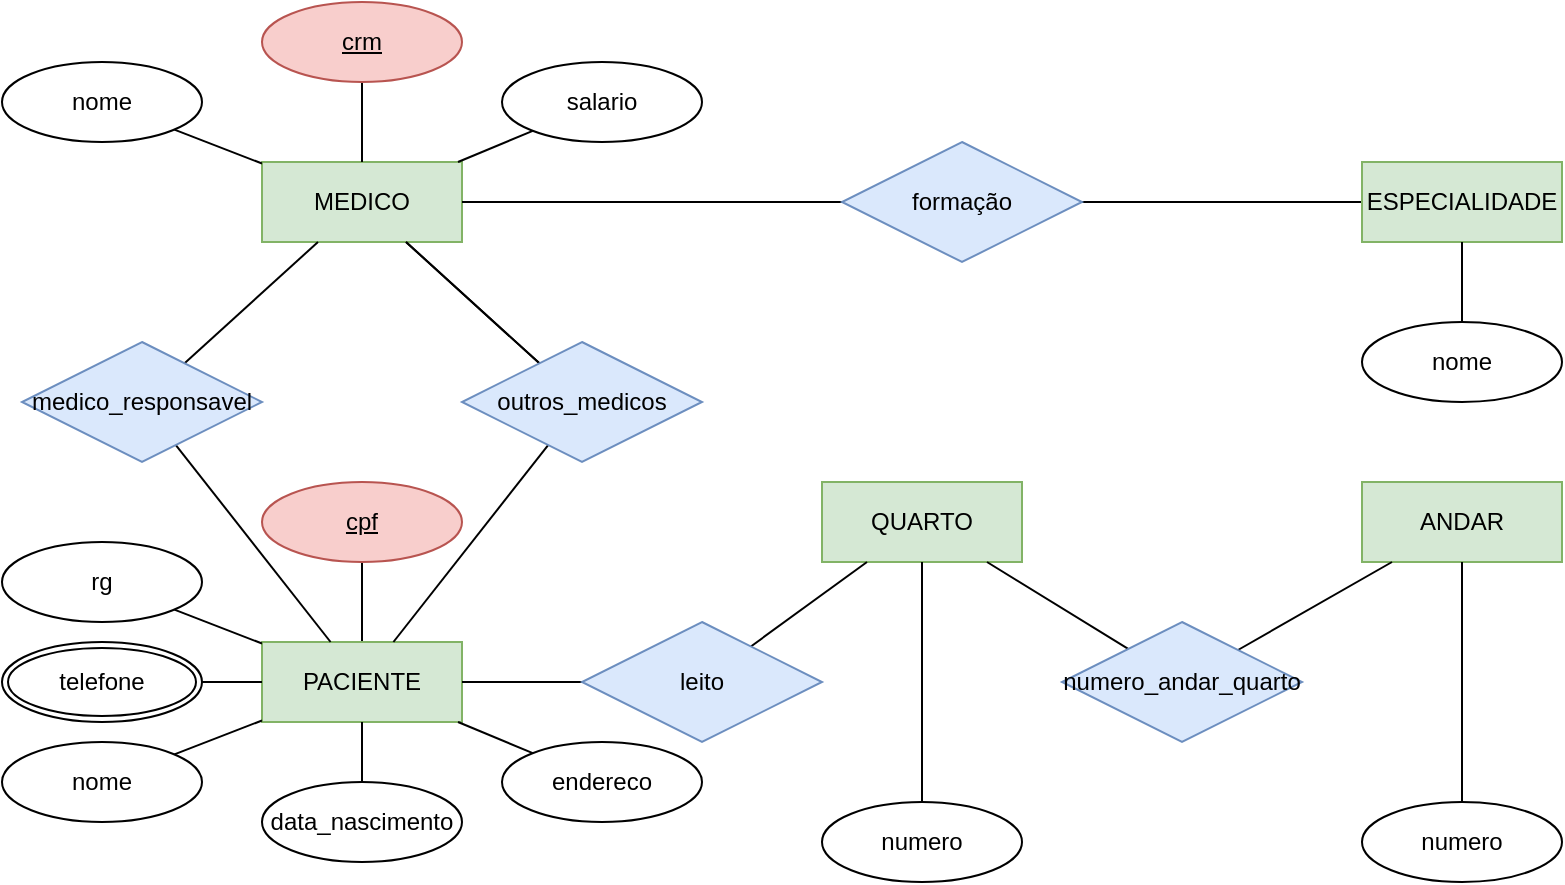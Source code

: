 <mxfile version="20.8.20" type="github">
  <diagram name="Página-1" id="lt4oC5ux750yqaEo4UEf">
    <mxGraphModel dx="1393" dy="758" grid="1" gridSize="10" guides="1" tooltips="1" connect="1" arrows="1" fold="1" page="1" pageScale="1" pageWidth="827" pageHeight="1169" math="0" shadow="0">
      <root>
        <mxCell id="0" />
        <mxCell id="1" parent="0" />
        <mxCell id="RurWiZB8BcjZz6UFfZch-28" value="MEDICO" style="whiteSpace=wrap;html=1;align=center;fillColor=#d5e8d4;strokeColor=#82b366;" parent="1" vertex="1">
          <mxGeometry x="150" y="80" width="100" height="40" as="geometry" />
        </mxCell>
        <mxCell id="RurWiZB8BcjZz6UFfZch-44" style="rounded=0;orthogonalLoop=1;jettySize=auto;html=1;endArrow=none;endFill=0;startArrow=none;startFill=0;" parent="1" source="RurWiZB8BcjZz6UFfZch-29" target="RurWiZB8BcjZz6UFfZch-38" edge="1">
          <mxGeometry relative="1" as="geometry" />
        </mxCell>
        <mxCell id="RurWiZB8BcjZz6UFfZch-29" value="PACIENTE" style="whiteSpace=wrap;html=1;align=center;fillColor=#d5e8d4;strokeColor=#82b366;" parent="1" vertex="1">
          <mxGeometry x="150" y="320" width="100" height="40" as="geometry" />
        </mxCell>
        <mxCell id="RurWiZB8BcjZz6UFfZch-50" style="edgeStyle=none;rounded=0;orthogonalLoop=1;jettySize=auto;html=1;startArrow=none;startFill=0;endArrow=none;endFill=0;" parent="1" source="RurWiZB8BcjZz6UFfZch-30" target="RurWiZB8BcjZz6UFfZch-28" edge="1">
          <mxGeometry relative="1" as="geometry" />
        </mxCell>
        <mxCell id="RurWiZB8BcjZz6UFfZch-30" value="crm" style="ellipse;whiteSpace=wrap;html=1;align=center;fontStyle=4;fillColor=#f8cecc;strokeColor=#b85450;" parent="1" vertex="1">
          <mxGeometry x="150" width="100" height="40" as="geometry" />
        </mxCell>
        <mxCell id="RurWiZB8BcjZz6UFfZch-51" style="edgeStyle=none;rounded=0;orthogonalLoop=1;jettySize=auto;html=1;startArrow=none;startFill=0;endArrow=none;endFill=0;" parent="1" source="RurWiZB8BcjZz6UFfZch-31" target="RurWiZB8BcjZz6UFfZch-28" edge="1">
          <mxGeometry relative="1" as="geometry" />
        </mxCell>
        <mxCell id="RurWiZB8BcjZz6UFfZch-31" value="nome" style="ellipse;whiteSpace=wrap;html=1;align=center;" parent="1" vertex="1">
          <mxGeometry x="20" y="30" width="100" height="40" as="geometry" />
        </mxCell>
        <mxCell id="RurWiZB8BcjZz6UFfZch-52" style="edgeStyle=none;rounded=0;orthogonalLoop=1;jettySize=auto;html=1;startArrow=none;startFill=0;endArrow=none;endFill=0;" parent="1" source="RurWiZB8BcjZz6UFfZch-32" target="RurWiZB8BcjZz6UFfZch-28" edge="1">
          <mxGeometry relative="1" as="geometry" />
        </mxCell>
        <mxCell id="RurWiZB8BcjZz6UFfZch-32" value="salario" style="ellipse;whiteSpace=wrap;html=1;align=center;" parent="1" vertex="1">
          <mxGeometry x="270" y="30" width="100" height="40" as="geometry" />
        </mxCell>
        <mxCell id="RurWiZB8BcjZz6UFfZch-53" style="edgeStyle=none;rounded=0;orthogonalLoop=1;jettySize=auto;html=1;startArrow=none;startFill=0;endArrow=none;endFill=0;" parent="1" source="RurWiZB8BcjZz6UFfZch-62" target="RurWiZB8BcjZz6UFfZch-28" edge="1">
          <mxGeometry relative="1" as="geometry" />
        </mxCell>
        <mxCell id="RurWiZB8BcjZz6UFfZch-45" style="edgeStyle=none;rounded=0;orthogonalLoop=1;jettySize=auto;html=1;startArrow=none;startFill=0;endArrow=none;endFill=0;" parent="1" source="RurWiZB8BcjZz6UFfZch-35" target="RurWiZB8BcjZz6UFfZch-29" edge="1">
          <mxGeometry relative="1" as="geometry" />
        </mxCell>
        <mxCell id="RurWiZB8BcjZz6UFfZch-35" value="nome" style="ellipse;whiteSpace=wrap;html=1;align=center;" parent="1" vertex="1">
          <mxGeometry x="20" y="370" width="100" height="40" as="geometry" />
        </mxCell>
        <mxCell id="RurWiZB8BcjZz6UFfZch-46" style="edgeStyle=none;rounded=0;orthogonalLoop=1;jettySize=auto;html=1;startArrow=none;startFill=0;endArrow=none;endFill=0;" parent="1" source="RurWiZB8BcjZz6UFfZch-36" target="RurWiZB8BcjZz6UFfZch-29" edge="1">
          <mxGeometry relative="1" as="geometry" />
        </mxCell>
        <mxCell id="RurWiZB8BcjZz6UFfZch-36" value="rg" style="ellipse;whiteSpace=wrap;html=1;align=center;" parent="1" vertex="1">
          <mxGeometry x="20" y="270" width="100" height="40" as="geometry" />
        </mxCell>
        <mxCell id="RurWiZB8BcjZz6UFfZch-47" style="edgeStyle=none;rounded=0;orthogonalLoop=1;jettySize=auto;html=1;startArrow=none;startFill=0;endArrow=none;endFill=0;" parent="1" source="RurWiZB8BcjZz6UFfZch-37" target="RurWiZB8BcjZz6UFfZch-29" edge="1">
          <mxGeometry relative="1" as="geometry" />
        </mxCell>
        <mxCell id="RurWiZB8BcjZz6UFfZch-37" value="endereco" style="ellipse;whiteSpace=wrap;html=1;align=center;" parent="1" vertex="1">
          <mxGeometry x="270" y="370" width="100" height="40" as="geometry" />
        </mxCell>
        <mxCell id="RurWiZB8BcjZz6UFfZch-38" value="cpf" style="ellipse;whiteSpace=wrap;html=1;align=center;fontStyle=4;fillColor=#f8cecc;strokeColor=#b85450;" parent="1" vertex="1">
          <mxGeometry x="150" y="240" width="100" height="40" as="geometry" />
        </mxCell>
        <mxCell id="RurWiZB8BcjZz6UFfZch-56" style="edgeStyle=none;rounded=0;orthogonalLoop=1;jettySize=auto;html=1;startArrow=none;startFill=0;endArrow=none;endFill=0;" parent="1" source="RurWiZB8BcjZz6UFfZch-39" target="RurWiZB8BcjZz6UFfZch-54" edge="1">
          <mxGeometry relative="1" as="geometry" />
        </mxCell>
        <mxCell id="RurWiZB8BcjZz6UFfZch-39" value="ESPECIALIDADE" style="whiteSpace=wrap;html=1;align=center;fillColor=#d5e8d4;strokeColor=#82b366;" parent="1" vertex="1">
          <mxGeometry x="700" y="80" width="100" height="40" as="geometry" />
        </mxCell>
        <mxCell id="RurWiZB8BcjZz6UFfZch-49" style="edgeStyle=none;rounded=0;orthogonalLoop=1;jettySize=auto;html=1;startArrow=none;startFill=0;endArrow=none;endFill=0;" parent="1" source="RurWiZB8BcjZz6UFfZch-41" target="RurWiZB8BcjZz6UFfZch-29" edge="1">
          <mxGeometry relative="1" as="geometry" />
        </mxCell>
        <mxCell id="RurWiZB8BcjZz6UFfZch-41" value="data_nascimento" style="ellipse;whiteSpace=wrap;html=1;align=center;" parent="1" vertex="1">
          <mxGeometry x="150" y="390" width="100" height="40" as="geometry" />
        </mxCell>
        <mxCell id="RurWiZB8BcjZz6UFfZch-42" value="QUARTO" style="whiteSpace=wrap;html=1;align=center;fillColor=#d5e8d4;strokeColor=#82b366;" parent="1" vertex="1">
          <mxGeometry x="430" y="240" width="100" height="40" as="geometry" />
        </mxCell>
        <mxCell id="RurWiZB8BcjZz6UFfZch-81" style="edgeStyle=none;rounded=0;orthogonalLoop=1;jettySize=auto;html=1;startArrow=none;startFill=0;endArrow=none;endFill=0;" parent="1" source="RurWiZB8BcjZz6UFfZch-54" target="RurWiZB8BcjZz6UFfZch-28" edge="1">
          <mxGeometry relative="1" as="geometry" />
        </mxCell>
        <mxCell id="RurWiZB8BcjZz6UFfZch-54" value="formação" style="shape=rhombus;perimeter=rhombusPerimeter;whiteSpace=wrap;html=1;align=center;fillColor=#dae8fc;strokeColor=#6c8ebf;" parent="1" vertex="1">
          <mxGeometry x="440" y="70" width="120" height="60" as="geometry" />
        </mxCell>
        <mxCell id="RurWiZB8BcjZz6UFfZch-74" style="edgeStyle=none;rounded=0;orthogonalLoop=1;jettySize=auto;html=1;startArrow=none;startFill=0;endArrow=none;endFill=0;" parent="1" source="RurWiZB8BcjZz6UFfZch-61" target="RurWiZB8BcjZz6UFfZch-29" edge="1">
          <mxGeometry relative="1" as="geometry" />
        </mxCell>
        <mxCell id="RurWiZB8BcjZz6UFfZch-75" style="edgeStyle=none;rounded=0;orthogonalLoop=1;jettySize=auto;html=1;startArrow=none;startFill=0;endArrow=none;endFill=0;" parent="1" source="RurWiZB8BcjZz6UFfZch-61" target="RurWiZB8BcjZz6UFfZch-28" edge="1">
          <mxGeometry relative="1" as="geometry" />
        </mxCell>
        <mxCell id="RurWiZB8BcjZz6UFfZch-61" value="medico_responsavel" style="shape=rhombus;perimeter=rhombusPerimeter;whiteSpace=wrap;html=1;align=center;fillColor=#dae8fc;strokeColor=#6c8ebf;" parent="1" vertex="1">
          <mxGeometry x="30" y="170" width="120" height="60" as="geometry" />
        </mxCell>
        <mxCell id="RurWiZB8BcjZz6UFfZch-72" style="edgeStyle=none;rounded=0;orthogonalLoop=1;jettySize=auto;html=1;startArrow=none;startFill=0;endArrow=none;endFill=0;" parent="1" source="RurWiZB8BcjZz6UFfZch-62" target="RurWiZB8BcjZz6UFfZch-29" edge="1">
          <mxGeometry relative="1" as="geometry" />
        </mxCell>
        <mxCell id="RurWiZB8BcjZz6UFfZch-73" style="edgeStyle=none;rounded=0;orthogonalLoop=1;jettySize=auto;html=1;startArrow=none;startFill=0;endArrow=none;endFill=0;" parent="1" source="RurWiZB8BcjZz6UFfZch-62" target="RurWiZB8BcjZz6UFfZch-28" edge="1">
          <mxGeometry relative="1" as="geometry" />
        </mxCell>
        <mxCell id="RurWiZB8BcjZz6UFfZch-68" style="edgeStyle=none;rounded=0;orthogonalLoop=1;jettySize=auto;html=1;startArrow=none;startFill=0;endArrow=none;endFill=0;" parent="1" source="RurWiZB8BcjZz6UFfZch-64" target="RurWiZB8BcjZz6UFfZch-42" edge="1">
          <mxGeometry relative="1" as="geometry" />
        </mxCell>
        <mxCell id="RurWiZB8BcjZz6UFfZch-64" value="numero" style="ellipse;whiteSpace=wrap;html=1;align=center;" parent="1" vertex="1">
          <mxGeometry x="430" y="400" width="100" height="40" as="geometry" />
        </mxCell>
        <mxCell id="RurWiZB8BcjZz6UFfZch-65" value="ANDAR" style="whiteSpace=wrap;html=1;align=center;fillColor=#d5e8d4;strokeColor=#82b366;" parent="1" vertex="1">
          <mxGeometry x="700" y="240" width="100" height="40" as="geometry" />
        </mxCell>
        <mxCell id="RurWiZB8BcjZz6UFfZch-70" style="edgeStyle=none;rounded=0;orthogonalLoop=1;jettySize=auto;html=1;startArrow=none;startFill=0;endArrow=none;endFill=0;" parent="1" source="RurWiZB8BcjZz6UFfZch-66" target="RurWiZB8BcjZz6UFfZch-65" edge="1">
          <mxGeometry relative="1" as="geometry" />
        </mxCell>
        <mxCell id="RurWiZB8BcjZz6UFfZch-71" style="edgeStyle=none;rounded=0;orthogonalLoop=1;jettySize=auto;html=1;startArrow=none;startFill=0;endArrow=none;endFill=0;" parent="1" source="RurWiZB8BcjZz6UFfZch-66" target="RurWiZB8BcjZz6UFfZch-42" edge="1">
          <mxGeometry relative="1" as="geometry" />
        </mxCell>
        <mxCell id="RurWiZB8BcjZz6UFfZch-66" value="numero_andar_quarto" style="shape=rhombus;perimeter=rhombusPerimeter;whiteSpace=wrap;html=1;align=center;fillColor=#dae8fc;strokeColor=#6c8ebf;" parent="1" vertex="1">
          <mxGeometry x="550" y="310" width="120" height="60" as="geometry" />
        </mxCell>
        <mxCell id="RurWiZB8BcjZz6UFfZch-69" style="edgeStyle=none;rounded=0;orthogonalLoop=1;jettySize=auto;html=1;startArrow=none;startFill=0;endArrow=none;endFill=0;" parent="1" source="RurWiZB8BcjZz6UFfZch-67" target="RurWiZB8BcjZz6UFfZch-65" edge="1">
          <mxGeometry relative="1" as="geometry" />
        </mxCell>
        <mxCell id="RurWiZB8BcjZz6UFfZch-67" value="numero" style="ellipse;whiteSpace=wrap;html=1;align=center;" parent="1" vertex="1">
          <mxGeometry x="700" y="400" width="100" height="40" as="geometry" />
        </mxCell>
        <mxCell id="RurWiZB8BcjZz6UFfZch-77" style="edgeStyle=none;rounded=0;orthogonalLoop=1;jettySize=auto;html=1;startArrow=none;startFill=0;endArrow=none;endFill=0;" parent="1" source="RurWiZB8BcjZz6UFfZch-76" target="RurWiZB8BcjZz6UFfZch-29" edge="1">
          <mxGeometry relative="1" as="geometry" />
        </mxCell>
        <mxCell id="RurWiZB8BcjZz6UFfZch-78" style="edgeStyle=none;rounded=0;orthogonalLoop=1;jettySize=auto;html=1;startArrow=none;startFill=0;endArrow=none;endFill=0;" parent="1" source="RurWiZB8BcjZz6UFfZch-76" target="RurWiZB8BcjZz6UFfZch-42" edge="1">
          <mxGeometry relative="1" as="geometry" />
        </mxCell>
        <mxCell id="RurWiZB8BcjZz6UFfZch-76" value="leito" style="shape=rhombus;perimeter=rhombusPerimeter;whiteSpace=wrap;html=1;align=center;fillColor=#dae8fc;strokeColor=#6c8ebf;" parent="1" vertex="1">
          <mxGeometry x="310" y="310" width="120" height="60" as="geometry" />
        </mxCell>
        <mxCell id="RurWiZB8BcjZz6UFfZch-80" style="edgeStyle=none;rounded=0;orthogonalLoop=1;jettySize=auto;html=1;startArrow=none;startFill=0;endArrow=none;endFill=0;" parent="1" source="RurWiZB8BcjZz6UFfZch-79" target="RurWiZB8BcjZz6UFfZch-39" edge="1">
          <mxGeometry relative="1" as="geometry" />
        </mxCell>
        <mxCell id="RurWiZB8BcjZz6UFfZch-79" value="nome" style="ellipse;whiteSpace=wrap;html=1;align=center;" parent="1" vertex="1">
          <mxGeometry x="700" y="160" width="100" height="40" as="geometry" />
        </mxCell>
        <mxCell id="RurWiZB8BcjZz6UFfZch-62" value="outros_medicos" style="shape=rhombus;perimeter=rhombusPerimeter;whiteSpace=wrap;html=1;align=center;fillColor=#dae8fc;strokeColor=#6c8ebf;" parent="1" vertex="1">
          <mxGeometry x="250" y="170" width="120" height="60" as="geometry" />
        </mxCell>
        <mxCell id="RurWiZB8BcjZz6UFfZch-85" style="edgeStyle=none;rounded=0;orthogonalLoop=1;jettySize=auto;html=1;exitX=0.5;exitY=1;exitDx=0;exitDy=0;startArrow=none;startFill=0;endArrow=none;endFill=0;" parent="1" source="RurWiZB8BcjZz6UFfZch-37" target="RurWiZB8BcjZz6UFfZch-37" edge="1">
          <mxGeometry relative="1" as="geometry" />
        </mxCell>
        <mxCell id="RurWiZB8BcjZz6UFfZch-87" style="edgeStyle=none;rounded=0;orthogonalLoop=1;jettySize=auto;html=1;startArrow=none;startFill=0;endArrow=none;endFill=0;" parent="1" source="RurWiZB8BcjZz6UFfZch-86" target="RurWiZB8BcjZz6UFfZch-29" edge="1">
          <mxGeometry relative="1" as="geometry" />
        </mxCell>
        <mxCell id="RurWiZB8BcjZz6UFfZch-86" value="telefone" style="ellipse;shape=doubleEllipse;margin=3;whiteSpace=wrap;html=1;align=center;" parent="1" vertex="1">
          <mxGeometry x="20" y="320" width="100" height="40" as="geometry" />
        </mxCell>
      </root>
    </mxGraphModel>
  </diagram>
</mxfile>
